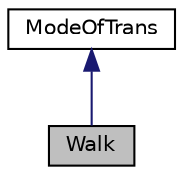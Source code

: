 digraph "Walk"
{
 // LATEX_PDF_SIZE
  edge [fontname="Helvetica",fontsize="10",labelfontname="Helvetica",labelfontsize="10"];
  node [fontname="Helvetica",fontsize="10",shape=record];
  Node1 [label="Walk",height=0.2,width=0.4,color="black", fillcolor="grey75", style="filled", fontcolor="black",tooltip="Represents walking as a mode of transport."];
  Node2 -> Node1 [dir="back",color="midnightblue",fontsize="10",style="solid"];
  Node2 [label="ModeOfTrans",height=0.2,width=0.4,color="black", fillcolor="white", style="filled",URL="$classModeOfTrans.html",tooltip="Abstract base class for different modes of transport."];
}
